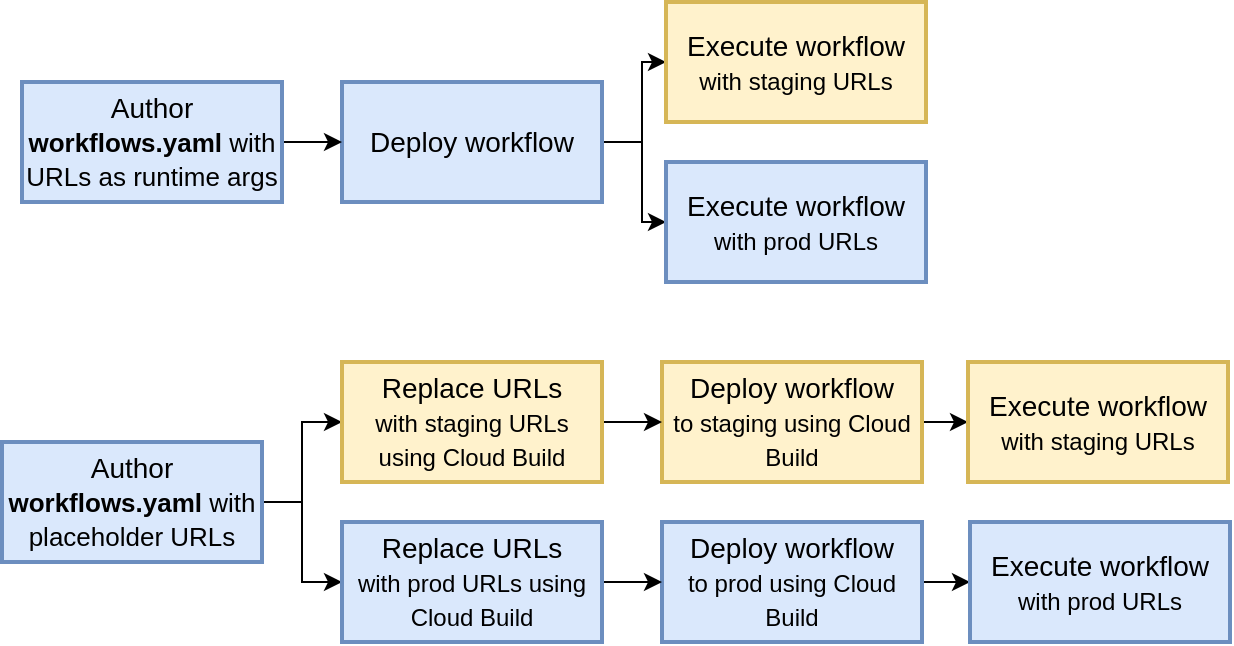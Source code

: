 <mxfile version="20.2.3" type="device"><diagram id="86gbPJVdL4APfPZtZg9_" name="Page-1"><mxGraphModel dx="1627" dy="952" grid="1" gridSize="10" guides="1" tooltips="1" connect="1" arrows="1" fold="1" page="1" pageScale="1" pageWidth="827" pageHeight="1169" math="0" shadow="0"><root><mxCell id="0"/><mxCell id="1" parent="0"/><mxCell id="H-RYoX6NRVsoey-UbwVn-9" value="" style="edgeStyle=orthogonalEdgeStyle;rounded=0;orthogonalLoop=1;jettySize=auto;html=1;fontSize=14;" edge="1" parent="1" source="H-RYoX6NRVsoey-UbwVn-4" target="H-RYoX6NRVsoey-UbwVn-6"><mxGeometry relative="1" as="geometry"/></mxCell><mxCell id="H-RYoX6NRVsoey-UbwVn-10" style="edgeStyle=orthogonalEdgeStyle;rounded=0;orthogonalLoop=1;jettySize=auto;html=1;fontSize=14;" edge="1" parent="1" source="H-RYoX6NRVsoey-UbwVn-4" target="H-RYoX6NRVsoey-UbwVn-5"><mxGeometry relative="1" as="geometry"/></mxCell><mxCell id="H-RYoX6NRVsoey-UbwVn-4" value="&lt;span style=&quot;font-weight: 400;&quot;&gt;&lt;font style=&quot;&quot;&gt;Deploy workflow&lt;/font&gt;&lt;/span&gt;&lt;span style=&quot;font-weight: normal;&quot;&gt;&lt;br&gt;&lt;/span&gt;" style="rounded=0;whiteSpace=wrap;html=1;fontSize=14;strokeWidth=2;fontStyle=1;fillColor=#dae8fc;strokeColor=#6c8ebf;" vertex="1" parent="1"><mxGeometry x="250" y="90" width="130" height="60" as="geometry"/></mxCell><mxCell id="H-RYoX6NRVsoey-UbwVn-5" value="&lt;span style=&quot;font-weight: 400;&quot;&gt;&lt;font style=&quot;&quot;&gt;Execute workflow&lt;br&gt;&lt;/font&gt;&lt;/span&gt;&lt;span style=&quot;font-weight: normal;&quot;&gt;&lt;span style=&quot;font-size: 12px;&quot;&gt;with staging URLs&lt;/span&gt;&lt;br&gt;&lt;/span&gt;" style="rounded=0;whiteSpace=wrap;html=1;fontSize=14;strokeWidth=2;fontStyle=1;fillColor=#fff2cc;strokeColor=#d6b656;" vertex="1" parent="1"><mxGeometry x="412" y="50" width="130" height="60" as="geometry"/></mxCell><mxCell id="H-RYoX6NRVsoey-UbwVn-6" value="&lt;span style=&quot;font-weight: 400;&quot;&gt;&lt;font style=&quot;&quot;&gt;Execute workflow&lt;br&gt;&lt;/font&gt;&lt;/span&gt;&lt;span style=&quot;font-weight: normal;&quot;&gt;&lt;span style=&quot;font-size: 12px;&quot;&gt;with prod URLs&lt;/span&gt;&lt;br&gt;&lt;/span&gt;" style="rounded=0;whiteSpace=wrap;html=1;fontSize=14;strokeWidth=2;fontStyle=1;fillColor=#dae8fc;strokeColor=#6c8ebf;" vertex="1" parent="1"><mxGeometry x="412" y="130" width="130" height="60" as="geometry"/></mxCell><mxCell id="H-RYoX6NRVsoey-UbwVn-8" value="" style="edgeStyle=orthogonalEdgeStyle;rounded=0;orthogonalLoop=1;jettySize=auto;html=1;fontSize=14;" edge="1" parent="1" source="H-RYoX6NRVsoey-UbwVn-7" target="H-RYoX6NRVsoey-UbwVn-4"><mxGeometry relative="1" as="geometry"/></mxCell><mxCell id="H-RYoX6NRVsoey-UbwVn-7" value="&lt;font style=&quot;font-weight: 400;&quot;&gt;Author&lt;br&gt;&lt;/font&gt;&lt;font style=&quot;font-size: 13px;&quot;&gt;workflows.yaml&lt;span style=&quot;font-weight: 400;&quot;&gt; with URLs as runtime args&lt;/span&gt;&lt;/font&gt;&lt;span style=&quot;font-weight: normal;&quot;&gt;&lt;br&gt;&lt;/span&gt;" style="rounded=0;whiteSpace=wrap;html=1;fontSize=14;strokeWidth=2;fontStyle=1;fillColor=#dae8fc;strokeColor=#6c8ebf;" vertex="1" parent="1"><mxGeometry x="90" y="90" width="130" height="60" as="geometry"/></mxCell><mxCell id="H-RYoX6NRVsoey-UbwVn-18" value="" style="edgeStyle=orthogonalEdgeStyle;rounded=0;orthogonalLoop=1;jettySize=auto;html=1;fontSize=12;" edge="1" parent="1" source="H-RYoX6NRVsoey-UbwVn-11" target="H-RYoX6NRVsoey-UbwVn-14"><mxGeometry relative="1" as="geometry"/></mxCell><mxCell id="H-RYoX6NRVsoey-UbwVn-19" value="" style="edgeStyle=orthogonalEdgeStyle;rounded=0;orthogonalLoop=1;jettySize=auto;html=1;fontSize=12;" edge="1" parent="1" source="H-RYoX6NRVsoey-UbwVn-11" target="H-RYoX6NRVsoey-UbwVn-15"><mxGeometry relative="1" as="geometry"/></mxCell><mxCell id="H-RYoX6NRVsoey-UbwVn-11" value="&lt;font style=&quot;font-weight: 400;&quot;&gt;Author&lt;br&gt;&lt;/font&gt;&lt;font style=&quot;font-size: 13px;&quot;&gt;workflows.yaml&lt;span style=&quot;font-weight: 400;&quot;&gt; with placeholder URLs&lt;/span&gt;&lt;/font&gt;&lt;span style=&quot;font-weight: normal;&quot;&gt;&lt;br&gt;&lt;/span&gt;" style="rounded=0;whiteSpace=wrap;html=1;fontSize=14;strokeWidth=2;fontStyle=1;fillColor=#dae8fc;strokeColor=#6c8ebf;" vertex="1" parent="1"><mxGeometry x="80" y="270" width="130" height="60" as="geometry"/></mxCell><mxCell id="H-RYoX6NRVsoey-UbwVn-23" value="" style="edgeStyle=orthogonalEdgeStyle;rounded=0;orthogonalLoop=1;jettySize=auto;html=1;fontSize=12;" edge="1" parent="1" source="H-RYoX6NRVsoey-UbwVn-12" target="H-RYoX6NRVsoey-UbwVn-16"><mxGeometry relative="1" as="geometry"/></mxCell><mxCell id="H-RYoX6NRVsoey-UbwVn-12" value="&lt;span style=&quot;font-weight: 400;&quot;&gt;&lt;font style=&quot;&quot;&gt;Deploy workflow&lt;br&gt;&lt;/font&gt;&lt;/span&gt;&lt;span style=&quot;font-weight: normal;&quot;&gt;&lt;font style=&quot;font-size: 12px;&quot;&gt;to prod using Cloud Build&lt;/font&gt;&lt;br&gt;&lt;/span&gt;" style="rounded=0;whiteSpace=wrap;html=1;fontSize=14;strokeWidth=2;fontStyle=1;fillColor=#dae8fc;strokeColor=#6c8ebf;" vertex="1" parent="1"><mxGeometry x="410" y="310" width="130" height="60" as="geometry"/></mxCell><mxCell id="H-RYoX6NRVsoey-UbwVn-22" value="" style="edgeStyle=orthogonalEdgeStyle;rounded=0;orthogonalLoop=1;jettySize=auto;html=1;fontSize=12;" edge="1" parent="1" source="H-RYoX6NRVsoey-UbwVn-13" target="H-RYoX6NRVsoey-UbwVn-17"><mxGeometry relative="1" as="geometry"/></mxCell><mxCell id="H-RYoX6NRVsoey-UbwVn-13" value="&lt;span style=&quot;font-weight: 400;&quot;&gt;&lt;font style=&quot;&quot;&gt;Deploy workflow&lt;br&gt;&lt;/font&gt;&lt;/span&gt;&lt;span style=&quot;font-weight: normal;&quot;&gt;&lt;font style=&quot;font-size: 12px;&quot;&gt;to staging using Cloud Build&lt;/font&gt;&lt;br&gt;&lt;/span&gt;" style="rounded=0;whiteSpace=wrap;html=1;fontSize=14;strokeWidth=2;fontStyle=1;fillColor=#fff2cc;strokeColor=#d6b656;" vertex="1" parent="1"><mxGeometry x="410" y="230" width="130" height="60" as="geometry"/></mxCell><mxCell id="H-RYoX6NRVsoey-UbwVn-21" value="" style="edgeStyle=orthogonalEdgeStyle;rounded=0;orthogonalLoop=1;jettySize=auto;html=1;fontSize=12;" edge="1" parent="1" source="H-RYoX6NRVsoey-UbwVn-14" target="H-RYoX6NRVsoey-UbwVn-12"><mxGeometry relative="1" as="geometry"/></mxCell><mxCell id="H-RYoX6NRVsoey-UbwVn-14" value="&lt;span style=&quot;font-weight: 400;&quot;&gt;&lt;font style=&quot;&quot;&gt;Replace URLs&lt;br&gt;&lt;/font&gt;&lt;/span&gt;&lt;span style=&quot;font-weight: normal;&quot;&gt;&lt;font style=&quot;font-size: 12px;&quot;&gt;with prod URLs using Cloud Build&lt;/font&gt;&lt;br&gt;&lt;/span&gt;" style="rounded=0;whiteSpace=wrap;html=1;fontSize=14;strokeWidth=2;fontStyle=1;fillColor=#dae8fc;strokeColor=#6c8ebf;" vertex="1" parent="1"><mxGeometry x="250" y="310" width="130" height="60" as="geometry"/></mxCell><mxCell id="H-RYoX6NRVsoey-UbwVn-20" value="" style="edgeStyle=orthogonalEdgeStyle;rounded=0;orthogonalLoop=1;jettySize=auto;html=1;fontSize=12;" edge="1" parent="1" source="H-RYoX6NRVsoey-UbwVn-15" target="H-RYoX6NRVsoey-UbwVn-13"><mxGeometry relative="1" as="geometry"/></mxCell><mxCell id="H-RYoX6NRVsoey-UbwVn-15" value="&lt;span style=&quot;font-weight: 400;&quot;&gt;&lt;font style=&quot;&quot;&gt;Replace URLs&lt;br&gt;&lt;/font&gt;&lt;/span&gt;&lt;span style=&quot;font-weight: normal;&quot;&gt;&lt;font style=&quot;font-size: 12px;&quot;&gt;with staging URLs using Cloud Build&lt;/font&gt;&lt;br&gt;&lt;/span&gt;" style="rounded=0;whiteSpace=wrap;html=1;fontSize=14;strokeWidth=2;fontStyle=1;fillColor=#fff2cc;strokeColor=#d6b656;" vertex="1" parent="1"><mxGeometry x="250" y="230" width="130" height="60" as="geometry"/></mxCell><mxCell id="H-RYoX6NRVsoey-UbwVn-16" value="&lt;span style=&quot;font-weight: 400;&quot;&gt;&lt;font style=&quot;&quot;&gt;Execute workflow&lt;br&gt;&lt;/font&gt;&lt;/span&gt;&lt;span style=&quot;font-weight: normal;&quot;&gt;&lt;font style=&quot;font-size: 12px;&quot;&gt;with prod URLs&lt;/font&gt;&lt;br&gt;&lt;/span&gt;" style="rounded=0;whiteSpace=wrap;html=1;fontSize=14;strokeWidth=2;fontStyle=1;fillColor=#dae8fc;strokeColor=#6c8ebf;" vertex="1" parent="1"><mxGeometry x="564" y="310" width="130" height="60" as="geometry"/></mxCell><mxCell id="H-RYoX6NRVsoey-UbwVn-17" value="&lt;span style=&quot;font-weight: 400;&quot;&gt;&lt;font style=&quot;&quot;&gt;Execute workflow&lt;br&gt;&lt;/font&gt;&lt;/span&gt;&lt;span style=&quot;font-weight: normal;&quot;&gt;&lt;font style=&quot;font-size: 12px;&quot;&gt;with staging URLs&lt;/font&gt;&lt;br&gt;&lt;/span&gt;" style="rounded=0;whiteSpace=wrap;html=1;fontSize=14;strokeWidth=2;fontStyle=1;fillColor=#fff2cc;strokeColor=#d6b656;" vertex="1" parent="1"><mxGeometry x="563" y="230" width="130" height="60" as="geometry"/></mxCell></root></mxGraphModel></diagram></mxfile>
